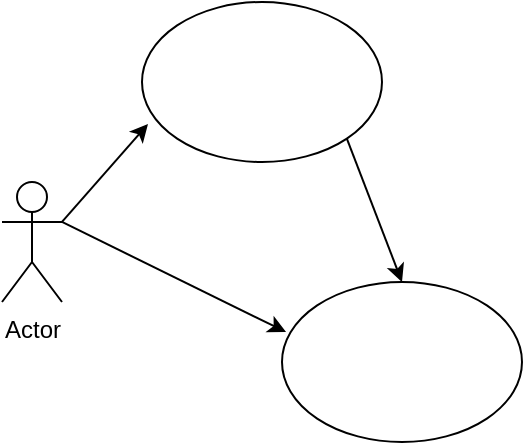 <mxfile version="21.3.7" type="github">
  <diagram name="Page-1" id="-o-nkbnLB4MLkm3PsVUs">
    <mxGraphModel dx="880" dy="494" grid="1" gridSize="10" guides="1" tooltips="1" connect="1" arrows="1" fold="1" page="1" pageScale="1" pageWidth="850" pageHeight="1100" math="0" shadow="0">
      <root>
        <mxCell id="0" />
        <mxCell id="1" parent="0" />
        <mxCell id="Hh3v14ARGNafb3q7GGv0-3" style="rounded=0;orthogonalLoop=1;jettySize=auto;html=1;exitX=1;exitY=0.333;exitDx=0;exitDy=0;exitPerimeter=0;entryX=0.025;entryY=0.763;entryDx=0;entryDy=0;entryPerimeter=0;" edge="1" parent="1" source="Hh3v14ARGNafb3q7GGv0-1" target="Hh3v14ARGNafb3q7GGv0-2">
          <mxGeometry relative="1" as="geometry" />
        </mxCell>
        <mxCell id="Hh3v14ARGNafb3q7GGv0-5" style="rounded=0;orthogonalLoop=1;jettySize=auto;html=1;exitX=1;exitY=0.333;exitDx=0;exitDy=0;exitPerimeter=0;entryX=0.017;entryY=0.313;entryDx=0;entryDy=0;entryPerimeter=0;" edge="1" parent="1" source="Hh3v14ARGNafb3q7GGv0-1" target="Hh3v14ARGNafb3q7GGv0-4">
          <mxGeometry relative="1" as="geometry" />
        </mxCell>
        <mxCell id="Hh3v14ARGNafb3q7GGv0-1" value="Actor" style="shape=umlActor;verticalLabelPosition=bottom;verticalAlign=top;html=1;outlineConnect=0;" vertex="1" parent="1">
          <mxGeometry x="70" y="240" width="30" height="60" as="geometry" />
        </mxCell>
        <mxCell id="Hh3v14ARGNafb3q7GGv0-6" style="rounded=0;orthogonalLoop=1;jettySize=auto;html=1;exitX=1;exitY=1;exitDx=0;exitDy=0;entryX=0.5;entryY=0;entryDx=0;entryDy=0;" edge="1" parent="1" source="Hh3v14ARGNafb3q7GGv0-2" target="Hh3v14ARGNafb3q7GGv0-4">
          <mxGeometry relative="1" as="geometry" />
        </mxCell>
        <mxCell id="Hh3v14ARGNafb3q7GGv0-2" value="" style="ellipse;whiteSpace=wrap;html=1;" vertex="1" parent="1">
          <mxGeometry x="140" y="150" width="120" height="80" as="geometry" />
        </mxCell>
        <mxCell id="Hh3v14ARGNafb3q7GGv0-4" value="" style="ellipse;whiteSpace=wrap;html=1;" vertex="1" parent="1">
          <mxGeometry x="210" y="290" width="120" height="80" as="geometry" />
        </mxCell>
      </root>
    </mxGraphModel>
  </diagram>
</mxfile>
